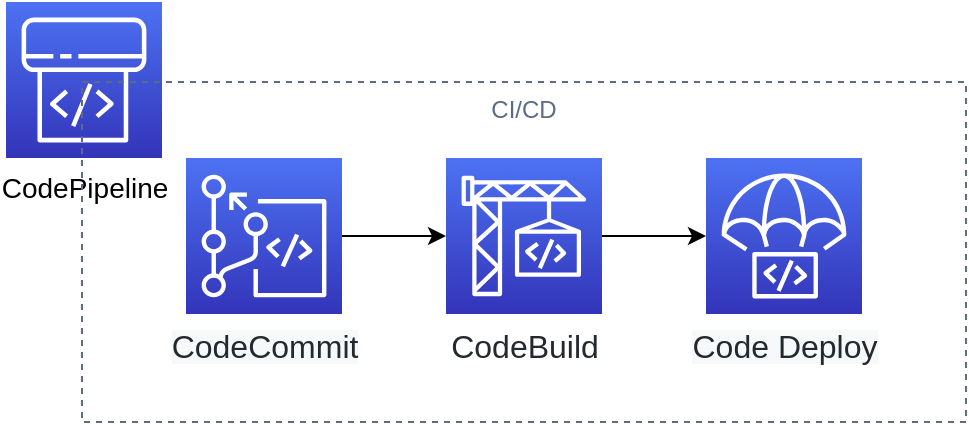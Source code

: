 <mxfile version="16.5.1" type="device"><diagram id="Ht1M8jgEwFfnCIfOTk4-" name="Page-1"><mxGraphModel dx="1102" dy="1702" grid="1" gridSize="10" guides="1" tooltips="1" connect="1" arrows="1" fold="1" page="1" pageScale="1" pageWidth="1169" pageHeight="827" math="0" shadow="0"><root><mxCell id="0"/><mxCell id="1" parent="0"/><mxCell id="z5EJ_-2W_EJd6ph-hNTs-5" style="edgeStyle=orthogonalEdgeStyle;rounded=0;orthogonalLoop=1;jettySize=auto;html=1;" parent="1" source="z5EJ_-2W_EJd6ph-hNTs-1" target="z5EJ_-2W_EJd6ph-hNTs-2" edge="1"><mxGeometry relative="1" as="geometry"><mxPoint x="889" y="-603.0" as="targetPoint"/></mxGeometry></mxCell><mxCell id="z5EJ_-2W_EJd6ph-hNTs-1" value="&lt;span style=&quot;color: rgb(36 , 41 , 47) ; font-family: , &amp;#34;blinkmacsystemfont&amp;#34; , &amp;#34;segoe ui&amp;#34; , &amp;#34;helvetica&amp;#34; , &amp;#34;arial&amp;#34; , sans-serif , &amp;#34;apple color emoji&amp;#34; , &amp;#34;segoe ui emoji&amp;#34; ; font-size: 16px ; background-color: rgb(246 , 248 , 250)&quot;&gt;CodeCommit&lt;/span&gt;" style="outlineConnect=0;fontColor=#232F3E;gradientColor=#4D72F3;gradientDirection=north;fillColor=#3334B9;strokeColor=#ffffff;dashed=0;verticalLabelPosition=bottom;verticalAlign=top;align=center;html=1;fontSize=12;fontStyle=0;aspect=fixed;shape=mxgraph.aws4.resourceIcon;resIcon=mxgraph.aws4.codecommit;" parent="1" vertex="1"><mxGeometry x="789" y="-642" width="78" height="78" as="geometry"/></mxCell><mxCell id="z5EJ_-2W_EJd6ph-hNTs-6" style="edgeStyle=orthogonalEdgeStyle;rounded=0;orthogonalLoop=1;jettySize=auto;html=1;" parent="1" source="z5EJ_-2W_EJd6ph-hNTs-2" target="z5EJ_-2W_EJd6ph-hNTs-3" edge="1"><mxGeometry relative="1" as="geometry"/></mxCell><mxCell id="z5EJ_-2W_EJd6ph-hNTs-2" value="&lt;span style=&quot;color: rgb(36 , 41 , 47) ; font-family: , &amp;#34;blinkmacsystemfont&amp;#34; , &amp;#34;segoe ui&amp;#34; , &amp;#34;helvetica&amp;#34; , &amp;#34;arial&amp;#34; , sans-serif , &amp;#34;apple color emoji&amp;#34; , &amp;#34;segoe ui emoji&amp;#34; ; font-size: 16px ; background-color: rgb(255 , 255 , 255)&quot;&gt;CodeBuild&lt;/span&gt;" style="outlineConnect=0;fontColor=#232F3E;gradientColor=#4D72F3;gradientDirection=north;fillColor=#3334B9;strokeColor=#ffffff;dashed=0;verticalLabelPosition=bottom;verticalAlign=top;align=center;html=1;fontSize=12;fontStyle=0;aspect=fixed;shape=mxgraph.aws4.resourceIcon;resIcon=mxgraph.aws4.codebuild;" parent="1" vertex="1"><mxGeometry x="919" y="-642" width="78" height="78" as="geometry"/></mxCell><mxCell id="z5EJ_-2W_EJd6ph-hNTs-3" value="&lt;span style=&quot;color: rgb(36 , 41 , 47) ; font-family: , &amp;#34;blinkmacsystemfont&amp;#34; , &amp;#34;segoe ui&amp;#34; , &amp;#34;helvetica&amp;#34; , &amp;#34;arial&amp;#34; , sans-serif , &amp;#34;apple color emoji&amp;#34; , &amp;#34;segoe ui emoji&amp;#34; ; font-size: 16px ; background-color: rgb(246 , 248 , 250)&quot;&gt;Code Deploy&lt;/span&gt;" style="outlineConnect=0;fontColor=#232F3E;gradientColor=#4D72F3;gradientDirection=north;fillColor=#3334B9;strokeColor=#ffffff;dashed=0;verticalLabelPosition=bottom;verticalAlign=top;align=center;html=1;fontSize=12;fontStyle=0;aspect=fixed;shape=mxgraph.aws4.resourceIcon;resIcon=mxgraph.aws4.codedeploy;" parent="1" vertex="1"><mxGeometry x="1049" y="-642" width="78" height="78" as="geometry"/></mxCell><mxCell id="z5EJ_-2W_EJd6ph-hNTs-4" value="&lt;span style=&quot;color: rgb(0 , 0 , 0) ; font-family: , &amp;#34;blinkmacsystemfont&amp;#34; , &amp;#34;segoe wpc&amp;#34; , &amp;#34;segoe ui&amp;#34; , , &amp;#34;ubuntu&amp;#34; , &amp;#34;droid sans&amp;#34; , sans-serif ; font-size: 14px&quot;&gt;CodePipeline&lt;/span&gt;" style="outlineConnect=0;fontColor=#232F3E;gradientColor=#4D72F3;gradientDirection=north;fillColor=#3334B9;strokeColor=#ffffff;dashed=0;verticalLabelPosition=bottom;verticalAlign=top;align=center;html=1;fontSize=12;fontStyle=0;aspect=fixed;shape=mxgraph.aws4.resourceIcon;resIcon=mxgraph.aws4.codepipeline;" parent="1" vertex="1"><mxGeometry x="699" y="-720" width="78" height="78" as="geometry"/></mxCell><mxCell id="z5EJ_-2W_EJd6ph-hNTs-7" value="CI/CD" style="fillColor=none;strokeColor=#5A6C86;dashed=1;verticalAlign=top;fontStyle=0;fontColor=#5A6C86;" parent="1" vertex="1"><mxGeometry x="737" y="-680" width="442" height="170" as="geometry"/></mxCell></root></mxGraphModel></diagram></mxfile>